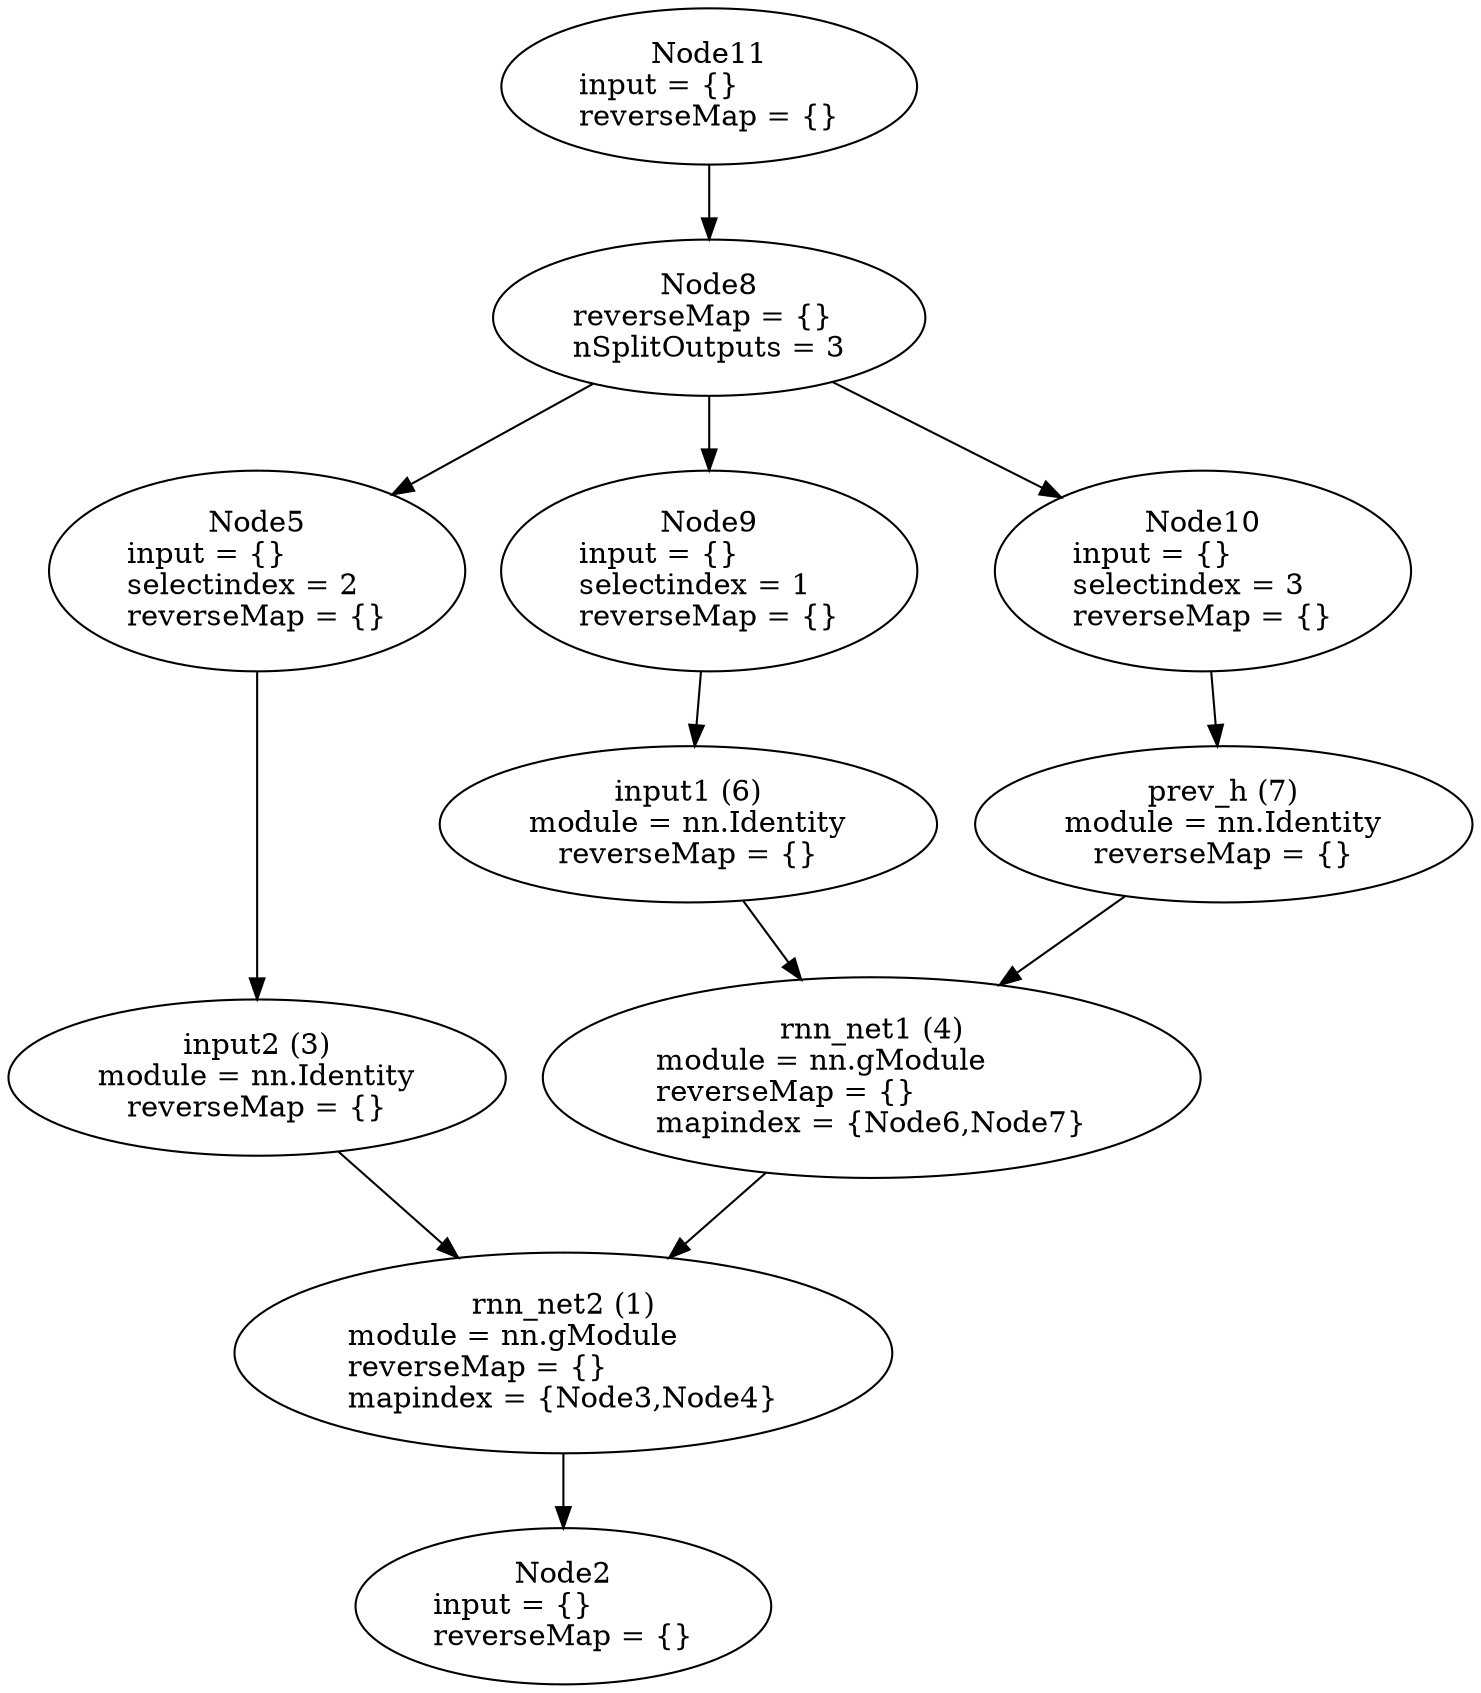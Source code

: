 digraph G {
	graph [bb="0,0,584.09,825.53"];
	node [label="\N",
		shape=oval
	];
	n1	 [height=1.3356,
		label="rnn_net2 (1)\nmodule = nn.gModule\lreverseMap = {}\lmapindex = {Node3,Node4}",
		pos="212.05,159.04",
		tooltip="[nngraph.lua]:55_",
		width=3.457];
	n2	 [height=1.041,
		label="Node2\ninput = {}\lreverseMap = {}",
		pos="212.05,37.477",
		tooltip="[[C]]:-1_",
		width=2.1606];
	n1 -> n2	 [pos="e,212.05,75.064 212.05,110.78 212.05,102.34 212.05,93.543 212.05,85.115"];
	n3	 [height=1.041,
		label="input2 (3)\nmodule = nn.Identity\lreverseMap = {}",
		pos="94.045,291.2",
		tooltip="[nngraph.lua]:52_",
		width=2.6124];
	n3 -> n1	 [pos="e,171.67,204.57 125.36,255.66 137.45,242.32 151.55,226.77 164.82,212.13"];
	n4	 [height=1.3356,
		label="rnn_net1 (4)\nmodule = nn.gModule\lreverseMap = {}\lmapindex = {Node6,Node7}",
		pos="330.05,291.2",
		tooltip="[nngraph.lua]:54_",
		width=3.457];
	n4 -> n1	 [pos="e,252.73,204.92 289.44,245.41 279.79,234.77 269.42,223.33 259.51,212.39"];
	n5	 [height=1.3356,
		label="Node5\ninput = {}\lselectindex = 2\lreverseMap = {}",
		pos="94.045,423.37",
		tooltip="[[C]]:-1_-2",
		width=2.1606];
	n5 -> n3	 [pos="e,94.045,328.71 94.045,375.01 94.045,363.2 94.045,350.55 94.045,338.78"];
	n6	 [height=1.041,
		label="input1 (6)\nmodule = nn.Identity\lreverseMap = {}",
		pos="284.05,423.37",
		tooltip="[nngraph.lua]:51_",
		width=2.6124];
	n6 -> n4	 [pos="e,313.51,338.99 296.86,386.11 300.97,374.48 305.62,361.31 310.12,348.6"];
	n7	 [height=1.041,
		label="prev_h (7)\nmodule = nn.Identity\lreverseMap = {}",
		pos="490.05,423.37",
		tooltip="[nngraph.lua]:53_",
		width=2.6124];
	n7 -> n4	 [pos="e,382.56,334.93 449.26,389.19 431.44,374.69 410.17,357.38 390.56,341.43"];
	n8	 [height=1.041,
		label="Node8\nreverseMap = {}\lnSplitOutputs = 3",
		pos="284.05,677.1",
		tooltip="[[C]]:-1_ split at [...heckmate/torch/install/share/lua/5.1/nngraph/gmodule.lua]:96-mnode",
		width=2.2392];
	n8 -> n5	 [pos="e,114.58,469.92 241.03,645.28 226.06,633.31 209.82,618.82 197.05,603.62 165.11,565.62 137.63,516.38 119.1,479.12"];
	n9	 [height=1.3356,
		label="Node9\ninput = {}\lselectindex = 1\lreverseMap = {}",
		pos="284.05,555.54",
		tooltip="[[C]]:-1_-1",
		width=2.1606];
	n8 -> n9	 [pos="e,284.05,603.86 284.05,639.57 284.05,631.48 284.05,622.71 284.05,614.01"];
	n10	 [height=1.3356,
		label="Node10\ninput = {}\lselectindex = 3\lreverseMap = {}",
		pos="474.05,555.54",
		tooltip="[[C]]:-1_-3",
		width=2.1606];
	n8 -> n10	 [pos="e,420.23,590.4 331.01,646.54 355.3,631.26 385.27,612.4 411.49,595.9"];
	n9 -> n6	 [pos="e,284.05,460.88 284.05,507.17 284.05,495.37 284.05,482.72 284.05,470.95"];
	n10 -> n7	 [pos="e,485.53,461.08 479.82,507.54 481.28,495.72 482.84,483.02 484.29,471.2"];
	n11	 [height=1.041,
		label="Node11\ninput = {}\lreverseMap = {}",
		pos="284.05,788.05",
		tooltip="[[C]]:-1_",
		width=2.1606];
	n11 -> n8	 [pos="e,284.05,714.77 284.05,750.47 284.05,742.29 284.05,733.51 284.05,724.99"];
}
